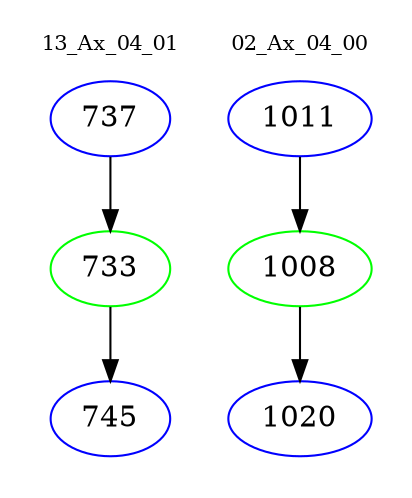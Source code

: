 digraph{
subgraph cluster_0 {
color = white
label = "13_Ax_04_01";
fontsize=10;
T0_737 [label="737", color="blue"]
T0_737 -> T0_733 [color="black"]
T0_733 [label="733", color="green"]
T0_733 -> T0_745 [color="black"]
T0_745 [label="745", color="blue"]
}
subgraph cluster_1 {
color = white
label = "02_Ax_04_00";
fontsize=10;
T1_1011 [label="1011", color="blue"]
T1_1011 -> T1_1008 [color="black"]
T1_1008 [label="1008", color="green"]
T1_1008 -> T1_1020 [color="black"]
T1_1020 [label="1020", color="blue"]
}
}
